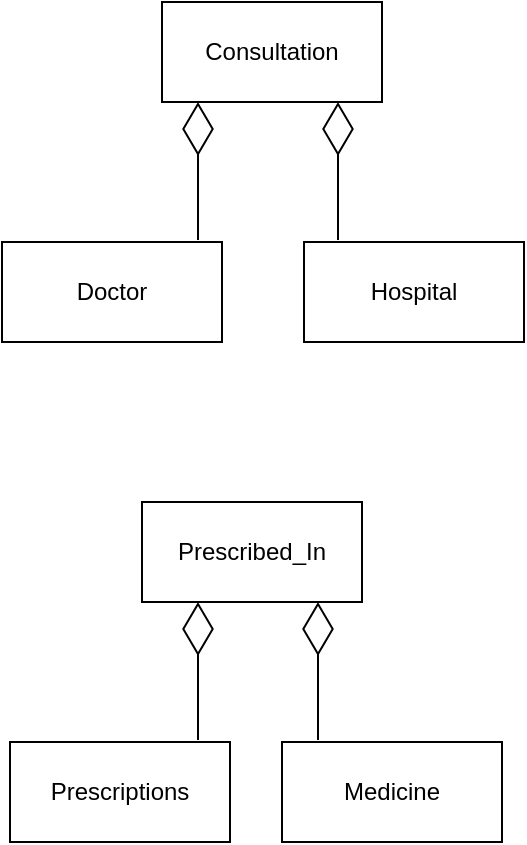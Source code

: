<mxfile version="24.3.1" type="device">
  <diagram name="Page-1" id="hAKoQY44j5lO0ladiN9a">
    <mxGraphModel dx="1386" dy="797" grid="1" gridSize="10" guides="1" tooltips="1" connect="1" arrows="1" fold="1" page="1" pageScale="1" pageWidth="827" pageHeight="1169" math="0" shadow="0">
      <root>
        <mxCell id="0" />
        <mxCell id="1" parent="0" />
        <mxCell id="W3pawh41neYTCDGQMozx-5" value="Consultation" style="html=1;whiteSpace=wrap;" parent="1" vertex="1">
          <mxGeometry x="390" y="320" width="110" height="50" as="geometry" />
        </mxCell>
        <mxCell id="W3pawh41neYTCDGQMozx-6" value="Doctor" style="html=1;whiteSpace=wrap;" parent="1" vertex="1">
          <mxGeometry x="310" y="440" width="110" height="50" as="geometry" />
        </mxCell>
        <mxCell id="W3pawh41neYTCDGQMozx-7" value="Hospital" style="html=1;whiteSpace=wrap;" parent="1" vertex="1">
          <mxGeometry x="461" y="440" width="110" height="50" as="geometry" />
        </mxCell>
        <mxCell id="W3pawh41neYTCDGQMozx-8" value="" style="endArrow=diamondThin;endFill=0;endSize=24;html=1;rounded=0;exitX=0.891;exitY=-0.02;exitDx=0;exitDy=0;exitPerimeter=0;" parent="1" source="W3pawh41neYTCDGQMozx-6" edge="1">
          <mxGeometry width="160" relative="1" as="geometry">
            <mxPoint x="330" y="650" as="sourcePoint" />
            <mxPoint x="408" y="370" as="targetPoint" />
          </mxGeometry>
        </mxCell>
        <mxCell id="W3pawh41neYTCDGQMozx-9" value="" style="endArrow=diamondThin;endFill=0;endSize=24;html=1;rounded=0;exitX=0.891;exitY=-0.02;exitDx=0;exitDy=0;exitPerimeter=0;" parent="1" edge="1">
          <mxGeometry width="160" relative="1" as="geometry">
            <mxPoint x="478" y="439" as="sourcePoint" />
            <mxPoint x="478" y="370" as="targetPoint" />
          </mxGeometry>
        </mxCell>
        <mxCell id="W3pawh41neYTCDGQMozx-10" value="Prescribed_In" style="html=1;whiteSpace=wrap;" parent="1" vertex="1">
          <mxGeometry x="380" y="570" width="110" height="50" as="geometry" />
        </mxCell>
        <mxCell id="W3pawh41neYTCDGQMozx-11" value="Prescriptions" style="html=1;whiteSpace=wrap;" parent="1" vertex="1">
          <mxGeometry x="314" y="690" width="110" height="50" as="geometry" />
        </mxCell>
        <mxCell id="W3pawh41neYTCDGQMozx-12" value="Medicine" style="html=1;whiteSpace=wrap;" parent="1" vertex="1">
          <mxGeometry x="450" y="690" width="110" height="50" as="geometry" />
        </mxCell>
        <mxCell id="W3pawh41neYTCDGQMozx-13" value="" style="endArrow=diamondThin;endFill=0;endSize=24;html=1;rounded=0;exitX=0.891;exitY=-0.02;exitDx=0;exitDy=0;exitPerimeter=0;" parent="1" edge="1">
          <mxGeometry width="160" relative="1" as="geometry">
            <mxPoint x="408" y="689" as="sourcePoint" />
            <mxPoint x="408" y="620" as="targetPoint" />
          </mxGeometry>
        </mxCell>
        <mxCell id="W3pawh41neYTCDGQMozx-14" value="" style="endArrow=diamondThin;endFill=0;endSize=24;html=1;rounded=0;exitX=0.891;exitY=-0.02;exitDx=0;exitDy=0;exitPerimeter=0;" parent="1" edge="1">
          <mxGeometry width="160" relative="1" as="geometry">
            <mxPoint x="468" y="689" as="sourcePoint" />
            <mxPoint x="468" y="620" as="targetPoint" />
          </mxGeometry>
        </mxCell>
      </root>
    </mxGraphModel>
  </diagram>
</mxfile>
